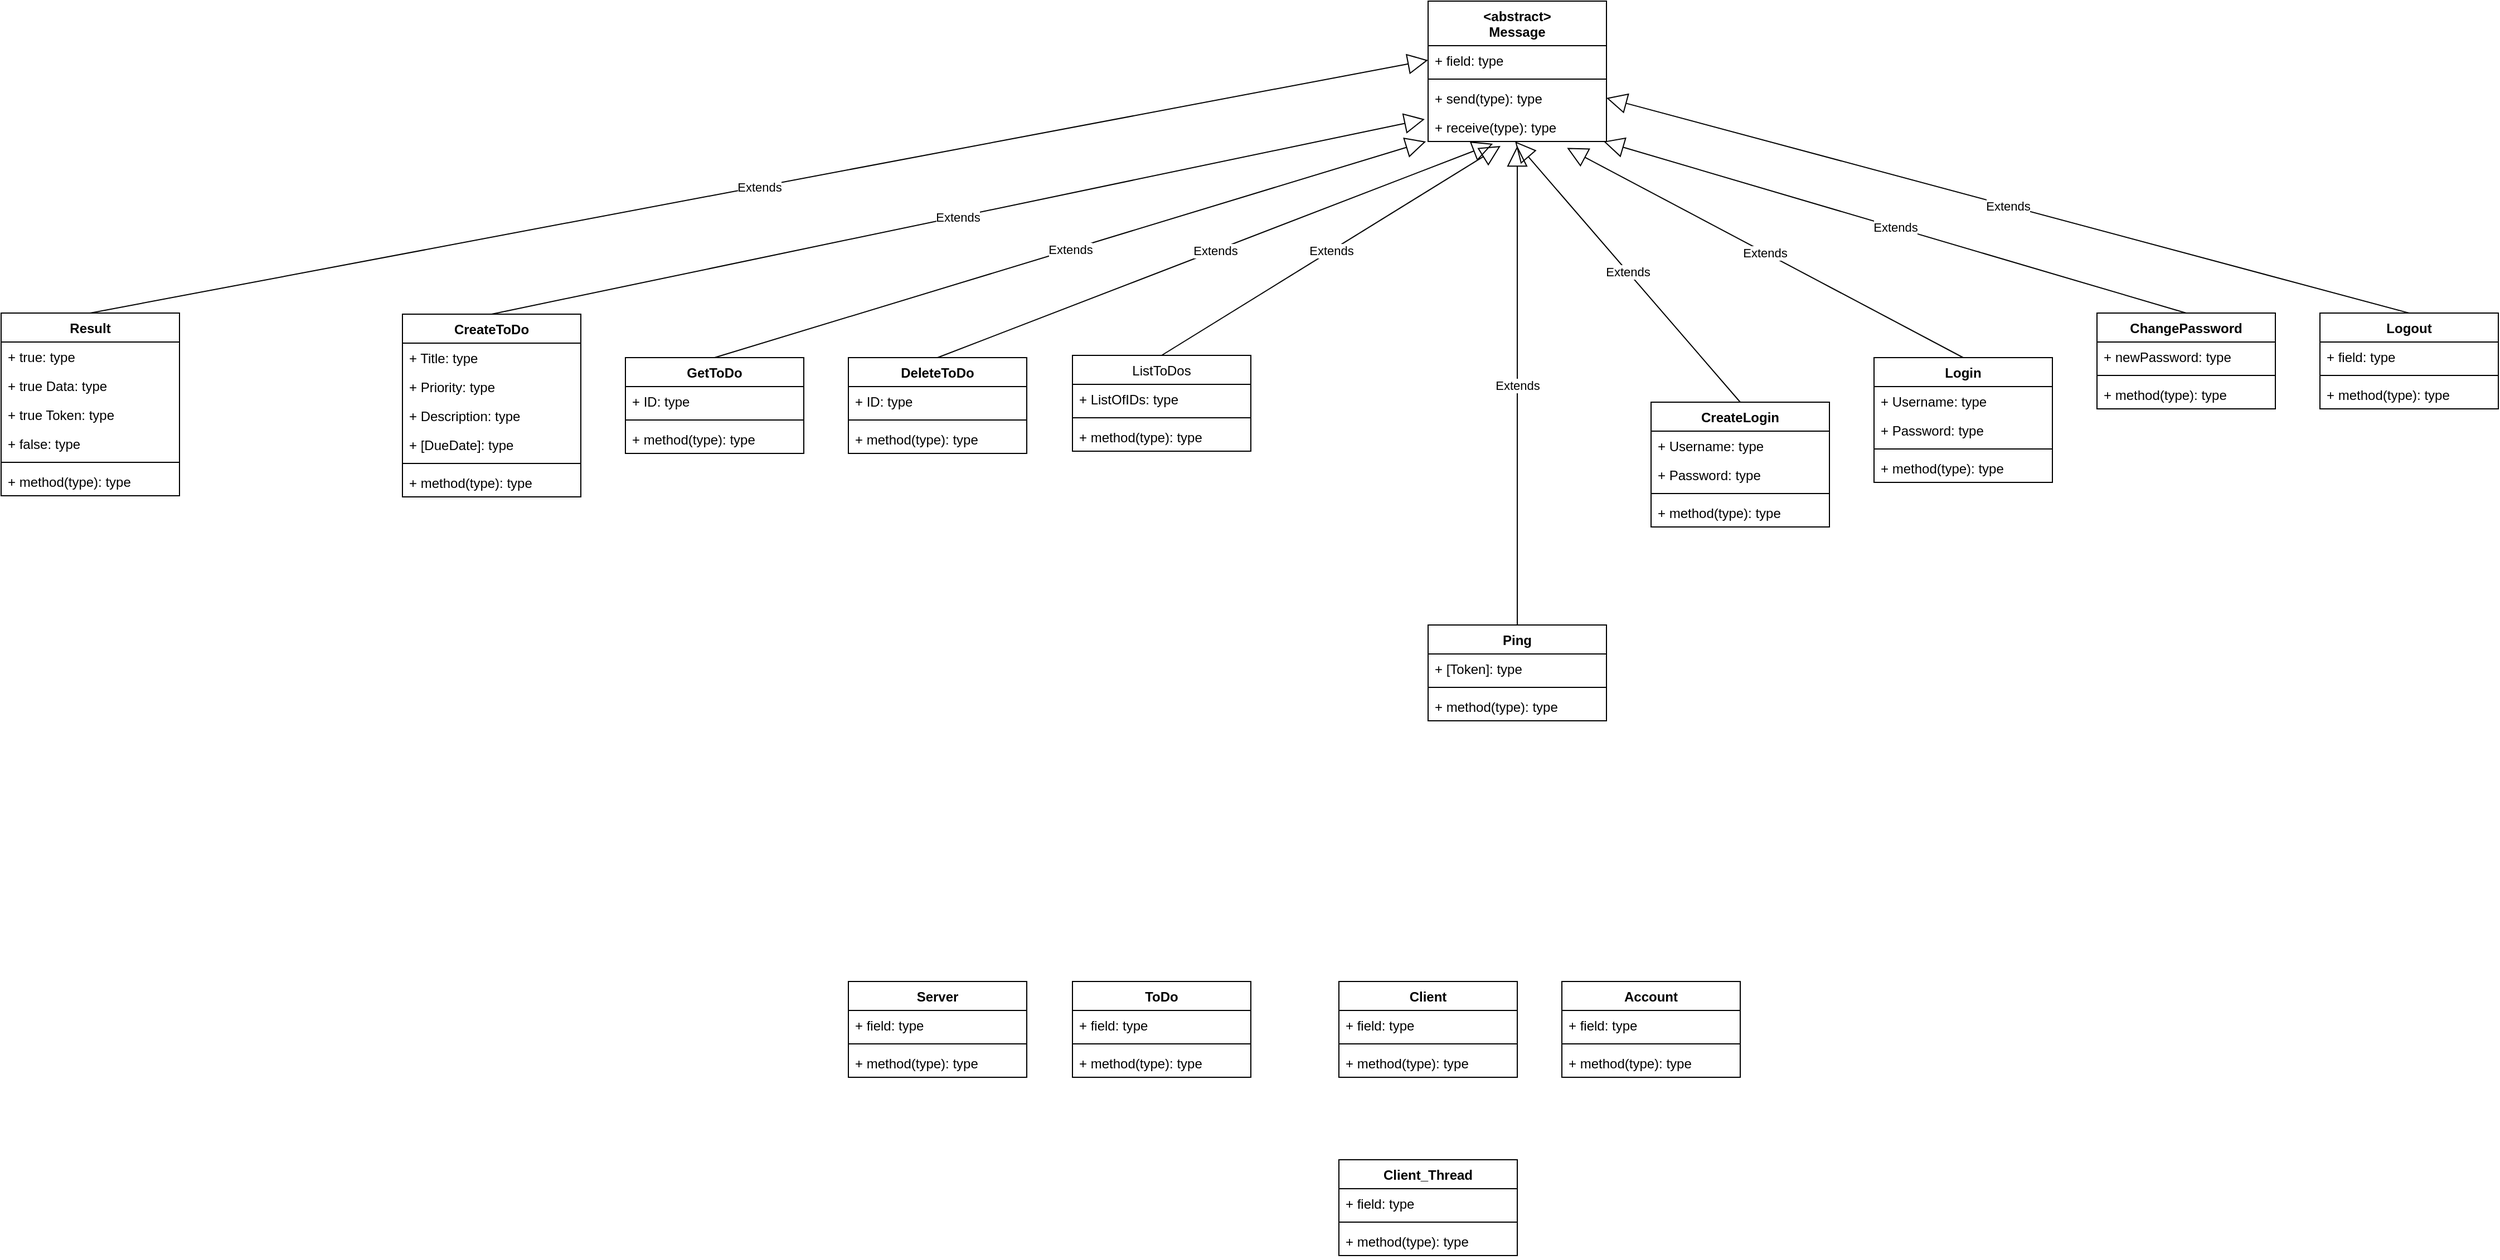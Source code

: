 <mxfile version="13.9.9" type="device"><diagram id="no9WudZWAR67EoonctpQ" name="Seite-1"><mxGraphModel dx="2155" dy="1370" grid="1" gridSize="10" guides="1" tooltips="1" connect="1" arrows="1" fold="1" page="1" pageScale="1" pageWidth="827" pageHeight="1169" math="0" shadow="0"><root><mxCell id="0"/><mxCell id="1" parent="0"/><mxCell id="TeXNoeXtq7g50QAQcH3q-9" value="Server" style="swimlane;fontStyle=1;align=center;verticalAlign=top;childLayout=stackLayout;horizontal=1;startSize=26;horizontalStack=0;resizeParent=1;resizeParentMax=0;resizeLast=0;collapsible=1;marginBottom=0;" vertex="1" parent="1"><mxGeometry x="1040" y="1560" width="160" height="86" as="geometry"/></mxCell><mxCell id="TeXNoeXtq7g50QAQcH3q-10" value="+ field: type" style="text;strokeColor=none;fillColor=none;align=left;verticalAlign=top;spacingLeft=4;spacingRight=4;overflow=hidden;rotatable=0;points=[[0,0.5],[1,0.5]];portConstraint=eastwest;" vertex="1" parent="TeXNoeXtq7g50QAQcH3q-9"><mxGeometry y="26" width="160" height="26" as="geometry"/></mxCell><mxCell id="TeXNoeXtq7g50QAQcH3q-11" value="" style="line;strokeWidth=1;fillColor=none;align=left;verticalAlign=middle;spacingTop=-1;spacingLeft=3;spacingRight=3;rotatable=0;labelPosition=right;points=[];portConstraint=eastwest;" vertex="1" parent="TeXNoeXtq7g50QAQcH3q-9"><mxGeometry y="52" width="160" height="8" as="geometry"/></mxCell><mxCell id="TeXNoeXtq7g50QAQcH3q-12" value="+ method(type): type" style="text;strokeColor=none;fillColor=none;align=left;verticalAlign=top;spacingLeft=4;spacingRight=4;overflow=hidden;rotatable=0;points=[[0,0.5],[1,0.5]];portConstraint=eastwest;" vertex="1" parent="TeXNoeXtq7g50QAQcH3q-9"><mxGeometry y="60" width="160" height="26" as="geometry"/></mxCell><mxCell id="TeXNoeXtq7g50QAQcH3q-13" value="Client" style="swimlane;fontStyle=1;align=center;verticalAlign=top;childLayout=stackLayout;horizontal=1;startSize=26;horizontalStack=0;resizeParent=1;resizeParentMax=0;resizeLast=0;collapsible=1;marginBottom=0;" vertex="1" parent="1"><mxGeometry x="1480" y="1560" width="160" height="86" as="geometry"/></mxCell><mxCell id="TeXNoeXtq7g50QAQcH3q-14" value="+ field: type" style="text;strokeColor=none;fillColor=none;align=left;verticalAlign=top;spacingLeft=4;spacingRight=4;overflow=hidden;rotatable=0;points=[[0,0.5],[1,0.5]];portConstraint=eastwest;" vertex="1" parent="TeXNoeXtq7g50QAQcH3q-13"><mxGeometry y="26" width="160" height="26" as="geometry"/></mxCell><mxCell id="TeXNoeXtq7g50QAQcH3q-15" value="" style="line;strokeWidth=1;fillColor=none;align=left;verticalAlign=middle;spacingTop=-1;spacingLeft=3;spacingRight=3;rotatable=0;labelPosition=right;points=[];portConstraint=eastwest;" vertex="1" parent="TeXNoeXtq7g50QAQcH3q-13"><mxGeometry y="52" width="160" height="8" as="geometry"/></mxCell><mxCell id="TeXNoeXtq7g50QAQcH3q-16" value="+ method(type): type" style="text;strokeColor=none;fillColor=none;align=left;verticalAlign=top;spacingLeft=4;spacingRight=4;overflow=hidden;rotatable=0;points=[[0,0.5],[1,0.5]];portConstraint=eastwest;" vertex="1" parent="TeXNoeXtq7g50QAQcH3q-13"><mxGeometry y="60" width="160" height="26" as="geometry"/></mxCell><mxCell id="TeXNoeXtq7g50QAQcH3q-17" value="Account" style="swimlane;fontStyle=1;align=center;verticalAlign=top;childLayout=stackLayout;horizontal=1;startSize=26;horizontalStack=0;resizeParent=1;resizeParentMax=0;resizeLast=0;collapsible=1;marginBottom=0;" vertex="1" parent="1"><mxGeometry x="1680" y="1560" width="160" height="86" as="geometry"/></mxCell><mxCell id="TeXNoeXtq7g50QAQcH3q-18" value="+ field: type" style="text;strokeColor=none;fillColor=none;align=left;verticalAlign=top;spacingLeft=4;spacingRight=4;overflow=hidden;rotatable=0;points=[[0,0.5],[1,0.5]];portConstraint=eastwest;" vertex="1" parent="TeXNoeXtq7g50QAQcH3q-17"><mxGeometry y="26" width="160" height="26" as="geometry"/></mxCell><mxCell id="TeXNoeXtq7g50QAQcH3q-19" value="" style="line;strokeWidth=1;fillColor=none;align=left;verticalAlign=middle;spacingTop=-1;spacingLeft=3;spacingRight=3;rotatable=0;labelPosition=right;points=[];portConstraint=eastwest;" vertex="1" parent="TeXNoeXtq7g50QAQcH3q-17"><mxGeometry y="52" width="160" height="8" as="geometry"/></mxCell><mxCell id="TeXNoeXtq7g50QAQcH3q-20" value="+ method(type): type" style="text;strokeColor=none;fillColor=none;align=left;verticalAlign=top;spacingLeft=4;spacingRight=4;overflow=hidden;rotatable=0;points=[[0,0.5],[1,0.5]];portConstraint=eastwest;" vertex="1" parent="TeXNoeXtq7g50QAQcH3q-17"><mxGeometry y="60" width="160" height="26" as="geometry"/></mxCell><mxCell id="TeXNoeXtq7g50QAQcH3q-21" value="Client_Thread" style="swimlane;fontStyle=1;align=center;verticalAlign=top;childLayout=stackLayout;horizontal=1;startSize=26;horizontalStack=0;resizeParent=1;resizeParentMax=0;resizeLast=0;collapsible=1;marginBottom=0;" vertex="1" parent="1"><mxGeometry x="1480" y="1720" width="160" height="86" as="geometry"/></mxCell><mxCell id="TeXNoeXtq7g50QAQcH3q-22" value="+ field: type" style="text;strokeColor=none;fillColor=none;align=left;verticalAlign=top;spacingLeft=4;spacingRight=4;overflow=hidden;rotatable=0;points=[[0,0.5],[1,0.5]];portConstraint=eastwest;" vertex="1" parent="TeXNoeXtq7g50QAQcH3q-21"><mxGeometry y="26" width="160" height="26" as="geometry"/></mxCell><mxCell id="TeXNoeXtq7g50QAQcH3q-23" value="" style="line;strokeWidth=1;fillColor=none;align=left;verticalAlign=middle;spacingTop=-1;spacingLeft=3;spacingRight=3;rotatable=0;labelPosition=right;points=[];portConstraint=eastwest;" vertex="1" parent="TeXNoeXtq7g50QAQcH3q-21"><mxGeometry y="52" width="160" height="8" as="geometry"/></mxCell><mxCell id="TeXNoeXtq7g50QAQcH3q-24" value="+ method(type): type" style="text;strokeColor=none;fillColor=none;align=left;verticalAlign=top;spacingLeft=4;spacingRight=4;overflow=hidden;rotatable=0;points=[[0,0.5],[1,0.5]];portConstraint=eastwest;" vertex="1" parent="TeXNoeXtq7g50QAQcH3q-21"><mxGeometry y="60" width="160" height="26" as="geometry"/></mxCell><mxCell id="TeXNoeXtq7g50QAQcH3q-25" value="ToDo" style="swimlane;fontStyle=1;align=center;verticalAlign=top;childLayout=stackLayout;horizontal=1;startSize=26;horizontalStack=0;resizeParent=1;resizeParentMax=0;resizeLast=0;collapsible=1;marginBottom=0;" vertex="1" parent="1"><mxGeometry x="1241" y="1560" width="160" height="86" as="geometry"/></mxCell><mxCell id="TeXNoeXtq7g50QAQcH3q-26" value="+ field: type" style="text;strokeColor=none;fillColor=none;align=left;verticalAlign=top;spacingLeft=4;spacingRight=4;overflow=hidden;rotatable=0;points=[[0,0.5],[1,0.5]];portConstraint=eastwest;" vertex="1" parent="TeXNoeXtq7g50QAQcH3q-25"><mxGeometry y="26" width="160" height="26" as="geometry"/></mxCell><mxCell id="TeXNoeXtq7g50QAQcH3q-27" value="" style="line;strokeWidth=1;fillColor=none;align=left;verticalAlign=middle;spacingTop=-1;spacingLeft=3;spacingRight=3;rotatable=0;labelPosition=right;points=[];portConstraint=eastwest;" vertex="1" parent="TeXNoeXtq7g50QAQcH3q-25"><mxGeometry y="52" width="160" height="8" as="geometry"/></mxCell><mxCell id="TeXNoeXtq7g50QAQcH3q-28" value="+ method(type): type" style="text;strokeColor=none;fillColor=none;align=left;verticalAlign=top;spacingLeft=4;spacingRight=4;overflow=hidden;rotatable=0;points=[[0,0.5],[1,0.5]];portConstraint=eastwest;" vertex="1" parent="TeXNoeXtq7g50QAQcH3q-25"><mxGeometry y="60" width="160" height="26" as="geometry"/></mxCell><mxCell id="TeXNoeXtq7g50QAQcH3q-30" value="&lt;abstract&gt;&#10;Message" style="swimlane;fontStyle=1;align=center;verticalAlign=top;childLayout=stackLayout;horizontal=1;startSize=40;horizontalStack=0;resizeParent=1;resizeParentMax=0;resizeLast=0;collapsible=1;marginBottom=0;" vertex="1" parent="1"><mxGeometry x="1560" y="680" width="160" height="126" as="geometry"/></mxCell><mxCell id="TeXNoeXtq7g50QAQcH3q-31" value="+ field: type" style="text;strokeColor=none;fillColor=none;align=left;verticalAlign=top;spacingLeft=4;spacingRight=4;overflow=hidden;rotatable=0;points=[[0,0.5],[1,0.5]];portConstraint=eastwest;" vertex="1" parent="TeXNoeXtq7g50QAQcH3q-30"><mxGeometry y="40" width="160" height="26" as="geometry"/></mxCell><mxCell id="TeXNoeXtq7g50QAQcH3q-32" value="" style="line;strokeWidth=1;fillColor=none;align=left;verticalAlign=middle;spacingTop=-1;spacingLeft=3;spacingRight=3;rotatable=0;labelPosition=right;points=[];portConstraint=eastwest;" vertex="1" parent="TeXNoeXtq7g50QAQcH3q-30"><mxGeometry y="66" width="160" height="8" as="geometry"/></mxCell><mxCell id="TeXNoeXtq7g50QAQcH3q-33" value="+ send(type): type" style="text;strokeColor=none;fillColor=none;align=left;verticalAlign=top;spacingLeft=4;spacingRight=4;overflow=hidden;rotatable=0;points=[[0,0.5],[1,0.5]];portConstraint=eastwest;" vertex="1" parent="TeXNoeXtq7g50QAQcH3q-30"><mxGeometry y="74" width="160" height="26" as="geometry"/></mxCell><mxCell id="TeXNoeXtq7g50QAQcH3q-34" value="+ receive(type): type" style="text;strokeColor=none;fillColor=none;align=left;verticalAlign=top;spacingLeft=4;spacingRight=4;overflow=hidden;rotatable=0;points=[[0,0.5],[1,0.5]];portConstraint=eastwest;" vertex="1" parent="TeXNoeXtq7g50QAQcH3q-30"><mxGeometry y="100" width="160" height="26" as="geometry"/></mxCell><mxCell id="TeXNoeXtq7g50QAQcH3q-35" value="CreateLogin" style="swimlane;fontStyle=1;align=center;verticalAlign=top;childLayout=stackLayout;horizontal=1;startSize=26;horizontalStack=0;resizeParent=1;resizeParentMax=0;resizeLast=0;collapsible=1;marginBottom=0;" vertex="1" parent="1"><mxGeometry x="1760" y="1040" width="160" height="112" as="geometry"/></mxCell><mxCell id="TeXNoeXtq7g50QAQcH3q-39" value="Extends" style="endArrow=block;endSize=16;endFill=0;html=1;entryX=0.488;entryY=1;entryDx=0;entryDy=0;entryPerimeter=0;" edge="1" parent="TeXNoeXtq7g50QAQcH3q-35" target="TeXNoeXtq7g50QAQcH3q-34"><mxGeometry width="160" relative="1" as="geometry"><mxPoint x="80" as="sourcePoint"/><mxPoint x="240" as="targetPoint"/></mxGeometry></mxCell><mxCell id="TeXNoeXtq7g50QAQcH3q-36" value="+ Username: type" style="text;strokeColor=none;fillColor=none;align=left;verticalAlign=top;spacingLeft=4;spacingRight=4;overflow=hidden;rotatable=0;points=[[0,0.5],[1,0.5]];portConstraint=eastwest;" vertex="1" parent="TeXNoeXtq7g50QAQcH3q-35"><mxGeometry y="26" width="160" height="26" as="geometry"/></mxCell><mxCell id="TeXNoeXtq7g50QAQcH3q-79" value="+ Password: type" style="text;strokeColor=none;fillColor=none;align=left;verticalAlign=top;spacingLeft=4;spacingRight=4;overflow=hidden;rotatable=0;points=[[0,0.5],[1,0.5]];portConstraint=eastwest;" vertex="1" parent="TeXNoeXtq7g50QAQcH3q-35"><mxGeometry y="52" width="160" height="26" as="geometry"/></mxCell><mxCell id="TeXNoeXtq7g50QAQcH3q-37" value="" style="line;strokeWidth=1;fillColor=none;align=left;verticalAlign=middle;spacingTop=-1;spacingLeft=3;spacingRight=3;rotatable=0;labelPosition=right;points=[];portConstraint=eastwest;" vertex="1" parent="TeXNoeXtq7g50QAQcH3q-35"><mxGeometry y="78" width="160" height="8" as="geometry"/></mxCell><mxCell id="TeXNoeXtq7g50QAQcH3q-38" value="+ method(type): type" style="text;strokeColor=none;fillColor=none;align=left;verticalAlign=top;spacingLeft=4;spacingRight=4;overflow=hidden;rotatable=0;points=[[0,0.5],[1,0.5]];portConstraint=eastwest;" vertex="1" parent="TeXNoeXtq7g50QAQcH3q-35"><mxGeometry y="86" width="160" height="26" as="geometry"/></mxCell><mxCell id="TeXNoeXtq7g50QAQcH3q-44" value="ChangePassword" style="swimlane;fontStyle=1;align=center;verticalAlign=top;childLayout=stackLayout;horizontal=1;startSize=26;horizontalStack=0;resizeParent=1;resizeParentMax=0;resizeLast=0;collapsible=1;marginBottom=0;" vertex="1" parent="1"><mxGeometry x="2160" y="960" width="160" height="86" as="geometry"/></mxCell><mxCell id="TeXNoeXtq7g50QAQcH3q-45" value="Extends" style="endArrow=block;endSize=16;endFill=0;html=1;entryX=0.984;entryY=1;entryDx=0;entryDy=0;entryPerimeter=0;" edge="1" parent="TeXNoeXtq7g50QAQcH3q-44" target="TeXNoeXtq7g50QAQcH3q-34"><mxGeometry width="160" relative="1" as="geometry"><mxPoint x="80" as="sourcePoint"/><mxPoint x="240" as="targetPoint"/></mxGeometry></mxCell><mxCell id="TeXNoeXtq7g50QAQcH3q-46" value="+ newPassword: type" style="text;strokeColor=none;fillColor=none;align=left;verticalAlign=top;spacingLeft=4;spacingRight=4;overflow=hidden;rotatable=0;points=[[0,0.5],[1,0.5]];portConstraint=eastwest;" vertex="1" parent="TeXNoeXtq7g50QAQcH3q-44"><mxGeometry y="26" width="160" height="26" as="geometry"/></mxCell><mxCell id="TeXNoeXtq7g50QAQcH3q-47" value="" style="line;strokeWidth=1;fillColor=none;align=left;verticalAlign=middle;spacingTop=-1;spacingLeft=3;spacingRight=3;rotatable=0;labelPosition=right;points=[];portConstraint=eastwest;" vertex="1" parent="TeXNoeXtq7g50QAQcH3q-44"><mxGeometry y="52" width="160" height="8" as="geometry"/></mxCell><mxCell id="TeXNoeXtq7g50QAQcH3q-48" value="+ method(type): type" style="text;strokeColor=none;fillColor=none;align=left;verticalAlign=top;spacingLeft=4;spacingRight=4;overflow=hidden;rotatable=0;points=[[0,0.5],[1,0.5]];portConstraint=eastwest;" vertex="1" parent="TeXNoeXtq7g50QAQcH3q-44"><mxGeometry y="60" width="160" height="26" as="geometry"/></mxCell><mxCell id="TeXNoeXtq7g50QAQcH3q-49" value="Logout" style="swimlane;fontStyle=1;align=center;verticalAlign=top;childLayout=stackLayout;horizontal=1;startSize=26;horizontalStack=0;resizeParent=1;resizeParentMax=0;resizeLast=0;collapsible=1;marginBottom=0;" vertex="1" parent="1"><mxGeometry x="2360" y="960" width="160" height="86" as="geometry"/></mxCell><mxCell id="TeXNoeXtq7g50QAQcH3q-50" value="Extends" style="endArrow=block;endSize=16;endFill=0;html=1;entryX=1;entryY=0.5;entryDx=0;entryDy=0;" edge="1" parent="TeXNoeXtq7g50QAQcH3q-49" target="TeXNoeXtq7g50QAQcH3q-33"><mxGeometry width="160" relative="1" as="geometry"><mxPoint x="80" as="sourcePoint"/><mxPoint x="240" as="targetPoint"/></mxGeometry></mxCell><mxCell id="TeXNoeXtq7g50QAQcH3q-51" value="+ field: type" style="text;strokeColor=none;fillColor=none;align=left;verticalAlign=top;spacingLeft=4;spacingRight=4;overflow=hidden;rotatable=0;points=[[0,0.5],[1,0.5]];portConstraint=eastwest;" vertex="1" parent="TeXNoeXtq7g50QAQcH3q-49"><mxGeometry y="26" width="160" height="26" as="geometry"/></mxCell><mxCell id="TeXNoeXtq7g50QAQcH3q-52" value="" style="line;strokeWidth=1;fillColor=none;align=left;verticalAlign=middle;spacingTop=-1;spacingLeft=3;spacingRight=3;rotatable=0;labelPosition=right;points=[];portConstraint=eastwest;" vertex="1" parent="TeXNoeXtq7g50QAQcH3q-49"><mxGeometry y="52" width="160" height="8" as="geometry"/></mxCell><mxCell id="TeXNoeXtq7g50QAQcH3q-53" value="+ method(type): type" style="text;strokeColor=none;fillColor=none;align=left;verticalAlign=top;spacingLeft=4;spacingRight=4;overflow=hidden;rotatable=0;points=[[0,0.5],[1,0.5]];portConstraint=eastwest;" vertex="1" parent="TeXNoeXtq7g50QAQcH3q-49"><mxGeometry y="60" width="160" height="26" as="geometry"/></mxCell><mxCell id="TeXNoeXtq7g50QAQcH3q-54" value="CreateToDo" style="swimlane;fontStyle=1;align=center;verticalAlign=top;childLayout=stackLayout;horizontal=1;startSize=26;horizontalStack=0;resizeParent=1;resizeParentMax=0;resizeLast=0;collapsible=1;marginBottom=0;" vertex="1" parent="1"><mxGeometry x="640" y="961" width="160" height="164" as="geometry"/></mxCell><mxCell id="TeXNoeXtq7g50QAQcH3q-55" value="Extends" style="endArrow=block;endSize=16;endFill=0;html=1;entryX=-0.019;entryY=0.231;entryDx=0;entryDy=0;entryPerimeter=0;" edge="1" parent="TeXNoeXtq7g50QAQcH3q-54" target="TeXNoeXtq7g50QAQcH3q-34"><mxGeometry width="160" relative="1" as="geometry"><mxPoint x="80" as="sourcePoint"/><mxPoint x="240" as="targetPoint"/></mxGeometry></mxCell><mxCell id="TeXNoeXtq7g50QAQcH3q-56" value="+ Title: type" style="text;strokeColor=none;fillColor=none;align=left;verticalAlign=top;spacingLeft=4;spacingRight=4;overflow=hidden;rotatable=0;points=[[0,0.5],[1,0.5]];portConstraint=eastwest;" vertex="1" parent="TeXNoeXtq7g50QAQcH3q-54"><mxGeometry y="26" width="160" height="26" as="geometry"/></mxCell><mxCell id="TeXNoeXtq7g50QAQcH3q-86" value="+ Priority: type" style="text;strokeColor=none;fillColor=none;align=left;verticalAlign=top;spacingLeft=4;spacingRight=4;overflow=hidden;rotatable=0;points=[[0,0.5],[1,0.5]];portConstraint=eastwest;" vertex="1" parent="TeXNoeXtq7g50QAQcH3q-54"><mxGeometry y="52" width="160" height="26" as="geometry"/></mxCell><mxCell id="TeXNoeXtq7g50QAQcH3q-87" value="+ Description: type" style="text;strokeColor=none;fillColor=none;align=left;verticalAlign=top;spacingLeft=4;spacingRight=4;overflow=hidden;rotatable=0;points=[[0,0.5],[1,0.5]];portConstraint=eastwest;" vertex="1" parent="TeXNoeXtq7g50QAQcH3q-54"><mxGeometry y="78" width="160" height="26" as="geometry"/></mxCell><mxCell id="TeXNoeXtq7g50QAQcH3q-88" value="+ [DueDate]: type" style="text;strokeColor=none;fillColor=none;align=left;verticalAlign=top;spacingLeft=4;spacingRight=4;overflow=hidden;rotatable=0;points=[[0,0.5],[1,0.5]];portConstraint=eastwest;" vertex="1" parent="TeXNoeXtq7g50QAQcH3q-54"><mxGeometry y="104" width="160" height="26" as="geometry"/></mxCell><mxCell id="TeXNoeXtq7g50QAQcH3q-57" value="" style="line;strokeWidth=1;fillColor=none;align=left;verticalAlign=middle;spacingTop=-1;spacingLeft=3;spacingRight=3;rotatable=0;labelPosition=right;points=[];portConstraint=eastwest;" vertex="1" parent="TeXNoeXtq7g50QAQcH3q-54"><mxGeometry y="130" width="160" height="8" as="geometry"/></mxCell><mxCell id="TeXNoeXtq7g50QAQcH3q-58" value="+ method(type): type" style="text;strokeColor=none;fillColor=none;align=left;verticalAlign=top;spacingLeft=4;spacingRight=4;overflow=hidden;rotatable=0;points=[[0,0.5],[1,0.5]];portConstraint=eastwest;" vertex="1" parent="TeXNoeXtq7g50QAQcH3q-54"><mxGeometry y="138" width="160" height="26" as="geometry"/></mxCell><mxCell id="TeXNoeXtq7g50QAQcH3q-59" value="GetToDo" style="swimlane;fontStyle=1;align=center;verticalAlign=top;childLayout=stackLayout;horizontal=1;startSize=26;horizontalStack=0;resizeParent=1;resizeParentMax=0;resizeLast=0;collapsible=1;marginBottom=0;" vertex="1" parent="1"><mxGeometry x="840" y="1000" width="160" height="86" as="geometry"/></mxCell><mxCell id="TeXNoeXtq7g50QAQcH3q-60" value="Extends" style="endArrow=block;endSize=16;endFill=0;html=1;entryX=-0.012;entryY=1;entryDx=0;entryDy=0;entryPerimeter=0;" edge="1" parent="TeXNoeXtq7g50QAQcH3q-59" target="TeXNoeXtq7g50QAQcH3q-34"><mxGeometry width="160" relative="1" as="geometry"><mxPoint x="80" as="sourcePoint"/><mxPoint x="240" as="targetPoint"/></mxGeometry></mxCell><mxCell id="TeXNoeXtq7g50QAQcH3q-61" value="+ ID: type" style="text;strokeColor=none;fillColor=none;align=left;verticalAlign=top;spacingLeft=4;spacingRight=4;overflow=hidden;rotatable=0;points=[[0,0.5],[1,0.5]];portConstraint=eastwest;" vertex="1" parent="TeXNoeXtq7g50QAQcH3q-59"><mxGeometry y="26" width="160" height="26" as="geometry"/></mxCell><mxCell id="TeXNoeXtq7g50QAQcH3q-62" value="" style="line;strokeWidth=1;fillColor=none;align=left;verticalAlign=middle;spacingTop=-1;spacingLeft=3;spacingRight=3;rotatable=0;labelPosition=right;points=[];portConstraint=eastwest;" vertex="1" parent="TeXNoeXtq7g50QAQcH3q-59"><mxGeometry y="52" width="160" height="8" as="geometry"/></mxCell><mxCell id="TeXNoeXtq7g50QAQcH3q-63" value="+ method(type): type" style="text;strokeColor=none;fillColor=none;align=left;verticalAlign=top;spacingLeft=4;spacingRight=4;overflow=hidden;rotatable=0;points=[[0,0.5],[1,0.5]];portConstraint=eastwest;" vertex="1" parent="TeXNoeXtq7g50QAQcH3q-59"><mxGeometry y="60" width="160" height="26" as="geometry"/></mxCell><mxCell id="TeXNoeXtq7g50QAQcH3q-64" value="DeleteToDo" style="swimlane;fontStyle=1;align=center;verticalAlign=top;childLayout=stackLayout;horizontal=1;startSize=26;horizontalStack=0;resizeParent=1;resizeParentMax=0;resizeLast=0;collapsible=1;marginBottom=0;" vertex="1" parent="1"><mxGeometry x="1040" y="1000" width="160" height="86" as="geometry"/></mxCell><mxCell id="TeXNoeXtq7g50QAQcH3q-65" value="Extends" style="endArrow=block;endSize=16;endFill=0;html=1;entryX=0.363;entryY=1.077;entryDx=0;entryDy=0;entryPerimeter=0;" edge="1" parent="TeXNoeXtq7g50QAQcH3q-64" target="TeXNoeXtq7g50QAQcH3q-34"><mxGeometry width="160" relative="1" as="geometry"><mxPoint x="80" as="sourcePoint"/><mxPoint x="240" as="targetPoint"/></mxGeometry></mxCell><mxCell id="TeXNoeXtq7g50QAQcH3q-66" value="+ ID: type" style="text;strokeColor=none;fillColor=none;align=left;verticalAlign=top;spacingLeft=4;spacingRight=4;overflow=hidden;rotatable=0;points=[[0,0.5],[1,0.5]];portConstraint=eastwest;" vertex="1" parent="TeXNoeXtq7g50QAQcH3q-64"><mxGeometry y="26" width="160" height="26" as="geometry"/></mxCell><mxCell id="TeXNoeXtq7g50QAQcH3q-67" value="" style="line;strokeWidth=1;fillColor=none;align=left;verticalAlign=middle;spacingTop=-1;spacingLeft=3;spacingRight=3;rotatable=0;labelPosition=right;points=[];portConstraint=eastwest;" vertex="1" parent="TeXNoeXtq7g50QAQcH3q-64"><mxGeometry y="52" width="160" height="8" as="geometry"/></mxCell><mxCell id="TeXNoeXtq7g50QAQcH3q-68" value="+ method(type): type" style="text;strokeColor=none;fillColor=none;align=left;verticalAlign=top;spacingLeft=4;spacingRight=4;overflow=hidden;rotatable=0;points=[[0,0.5],[1,0.5]];portConstraint=eastwest;" vertex="1" parent="TeXNoeXtq7g50QAQcH3q-64"><mxGeometry y="60" width="160" height="26" as="geometry"/></mxCell><mxCell id="TeXNoeXtq7g50QAQcH3q-69" value="ListToDos" style="swimlane;fontStyle=0;align=center;verticalAlign=top;childLayout=stackLayout;horizontal=1;startSize=26;horizontalStack=0;resizeParent=1;resizeParentMax=0;resizeLast=0;collapsible=1;marginBottom=0;" vertex="1" parent="1"><mxGeometry x="1241" y="998" width="160" height="86" as="geometry"/></mxCell><mxCell id="TeXNoeXtq7g50QAQcH3q-70" value="Extends" style="endArrow=block;endSize=16;endFill=0;html=1;entryX=0.406;entryY=1.154;entryDx=0;entryDy=0;entryPerimeter=0;" edge="1" parent="TeXNoeXtq7g50QAQcH3q-69" target="TeXNoeXtq7g50QAQcH3q-34"><mxGeometry width="160" relative="1" as="geometry"><mxPoint x="80" as="sourcePoint"/><mxPoint x="339" y="-188" as="targetPoint"/></mxGeometry></mxCell><mxCell id="TeXNoeXtq7g50QAQcH3q-71" value="+ ListOfIDs: type" style="text;strokeColor=none;fillColor=none;align=left;verticalAlign=top;spacingLeft=4;spacingRight=4;overflow=hidden;rotatable=0;points=[[0,0.5],[1,0.5]];portConstraint=eastwest;" vertex="1" parent="TeXNoeXtq7g50QAQcH3q-69"><mxGeometry y="26" width="160" height="26" as="geometry"/></mxCell><mxCell id="TeXNoeXtq7g50QAQcH3q-72" value="" style="line;strokeWidth=1;fillColor=none;align=left;verticalAlign=middle;spacingTop=-1;spacingLeft=3;spacingRight=3;rotatable=0;labelPosition=right;points=[];portConstraint=eastwest;" vertex="1" parent="TeXNoeXtq7g50QAQcH3q-69"><mxGeometry y="52" width="160" height="8" as="geometry"/></mxCell><mxCell id="TeXNoeXtq7g50QAQcH3q-73" value="+ method(type): type" style="text;strokeColor=none;fillColor=none;align=left;verticalAlign=top;spacingLeft=4;spacingRight=4;overflow=hidden;rotatable=0;points=[[0,0.5],[1,0.5]];portConstraint=eastwest;" vertex="1" parent="TeXNoeXtq7g50QAQcH3q-69"><mxGeometry y="60" width="160" height="26" as="geometry"/></mxCell><mxCell id="TeXNoeXtq7g50QAQcH3q-74" value="Ping" style="swimlane;fontStyle=1;align=center;verticalAlign=top;childLayout=stackLayout;horizontal=1;startSize=26;horizontalStack=0;resizeParent=1;resizeParentMax=0;resizeLast=0;collapsible=1;marginBottom=0;" vertex="1" parent="1"><mxGeometry x="1560" y="1240" width="160" height="86" as="geometry"/></mxCell><mxCell id="TeXNoeXtq7g50QAQcH3q-75" value="Extends" style="endArrow=block;endSize=16;endFill=0;html=1;" edge="1" parent="TeXNoeXtq7g50QAQcH3q-74"><mxGeometry width="160" relative="1" as="geometry"><mxPoint x="80" as="sourcePoint"/><mxPoint x="80" y="-430" as="targetPoint"/></mxGeometry></mxCell><mxCell id="TeXNoeXtq7g50QAQcH3q-76" value="+ [Token]: type" style="text;strokeColor=none;fillColor=none;align=left;verticalAlign=top;spacingLeft=4;spacingRight=4;overflow=hidden;rotatable=0;points=[[0,0.5],[1,0.5]];portConstraint=eastwest;" vertex="1" parent="TeXNoeXtq7g50QAQcH3q-74"><mxGeometry y="26" width="160" height="26" as="geometry"/></mxCell><mxCell id="TeXNoeXtq7g50QAQcH3q-77" value="" style="line;strokeWidth=1;fillColor=none;align=left;verticalAlign=middle;spacingTop=-1;spacingLeft=3;spacingRight=3;rotatable=0;labelPosition=right;points=[];portConstraint=eastwest;" vertex="1" parent="TeXNoeXtq7g50QAQcH3q-74"><mxGeometry y="52" width="160" height="8" as="geometry"/></mxCell><mxCell id="TeXNoeXtq7g50QAQcH3q-78" value="+ method(type): type" style="text;strokeColor=none;fillColor=none;align=left;verticalAlign=top;spacingLeft=4;spacingRight=4;overflow=hidden;rotatable=0;points=[[0,0.5],[1,0.5]];portConstraint=eastwest;" vertex="1" parent="TeXNoeXtq7g50QAQcH3q-74"><mxGeometry y="60" width="160" height="26" as="geometry"/></mxCell><mxCell id="TeXNoeXtq7g50QAQcH3q-80" value="Login" style="swimlane;fontStyle=1;align=center;verticalAlign=top;childLayout=stackLayout;horizontal=1;startSize=26;horizontalStack=0;resizeParent=1;resizeParentMax=0;resizeLast=0;collapsible=1;marginBottom=0;" vertex="1" parent="1"><mxGeometry x="1960" y="1000" width="160" height="112" as="geometry"/></mxCell><mxCell id="TeXNoeXtq7g50QAQcH3q-81" value="Extends" style="endArrow=block;endSize=16;endFill=0;html=1;entryX=0.779;entryY=1.22;entryDx=0;entryDy=0;entryPerimeter=0;" edge="1" parent="TeXNoeXtq7g50QAQcH3q-80" target="TeXNoeXtq7g50QAQcH3q-34"><mxGeometry width="160" relative="1" as="geometry"><mxPoint x="80" as="sourcePoint"/><mxPoint x="240" as="targetPoint"/></mxGeometry></mxCell><mxCell id="TeXNoeXtq7g50QAQcH3q-82" value="+ Username: type" style="text;strokeColor=none;fillColor=none;align=left;verticalAlign=top;spacingLeft=4;spacingRight=4;overflow=hidden;rotatable=0;points=[[0,0.5],[1,0.5]];portConstraint=eastwest;" vertex="1" parent="TeXNoeXtq7g50QAQcH3q-80"><mxGeometry y="26" width="160" height="26" as="geometry"/></mxCell><mxCell id="TeXNoeXtq7g50QAQcH3q-83" value="+ Password: type" style="text;strokeColor=none;fillColor=none;align=left;verticalAlign=top;spacingLeft=4;spacingRight=4;overflow=hidden;rotatable=0;points=[[0,0.5],[1,0.5]];portConstraint=eastwest;" vertex="1" parent="TeXNoeXtq7g50QAQcH3q-80"><mxGeometry y="52" width="160" height="26" as="geometry"/></mxCell><mxCell id="TeXNoeXtq7g50QAQcH3q-84" value="" style="line;strokeWidth=1;fillColor=none;align=left;verticalAlign=middle;spacingTop=-1;spacingLeft=3;spacingRight=3;rotatable=0;labelPosition=right;points=[];portConstraint=eastwest;" vertex="1" parent="TeXNoeXtq7g50QAQcH3q-80"><mxGeometry y="78" width="160" height="8" as="geometry"/></mxCell><mxCell id="TeXNoeXtq7g50QAQcH3q-85" value="+ method(type): type" style="text;strokeColor=none;fillColor=none;align=left;verticalAlign=top;spacingLeft=4;spacingRight=4;overflow=hidden;rotatable=0;points=[[0,0.5],[1,0.5]];portConstraint=eastwest;" vertex="1" parent="TeXNoeXtq7g50QAQcH3q-80"><mxGeometry y="86" width="160" height="26" as="geometry"/></mxCell><mxCell id="TeXNoeXtq7g50QAQcH3q-89" value="Result" style="swimlane;fontStyle=1;align=center;verticalAlign=top;childLayout=stackLayout;horizontal=1;startSize=26;horizontalStack=0;resizeParent=1;resizeParentMax=0;resizeLast=0;collapsible=1;marginBottom=0;" vertex="1" parent="1"><mxGeometry x="280" y="960" width="160" height="164" as="geometry"/></mxCell><mxCell id="TeXNoeXtq7g50QAQcH3q-90" value="+ true: type" style="text;strokeColor=none;fillColor=none;align=left;verticalAlign=top;spacingLeft=4;spacingRight=4;overflow=hidden;rotatable=0;points=[[0,0.5],[1,0.5]];portConstraint=eastwest;" vertex="1" parent="TeXNoeXtq7g50QAQcH3q-89"><mxGeometry y="26" width="160" height="26" as="geometry"/></mxCell><mxCell id="TeXNoeXtq7g50QAQcH3q-95" value="+ true Data: type" style="text;strokeColor=none;fillColor=none;align=left;verticalAlign=top;spacingLeft=4;spacingRight=4;overflow=hidden;rotatable=0;points=[[0,0.5],[1,0.5]];portConstraint=eastwest;" vertex="1" parent="TeXNoeXtq7g50QAQcH3q-89"><mxGeometry y="52" width="160" height="26" as="geometry"/></mxCell><mxCell id="TeXNoeXtq7g50QAQcH3q-96" value="+ true Token: type" style="text;strokeColor=none;fillColor=none;align=left;verticalAlign=top;spacingLeft=4;spacingRight=4;overflow=hidden;rotatable=0;points=[[0,0.5],[1,0.5]];portConstraint=eastwest;" vertex="1" parent="TeXNoeXtq7g50QAQcH3q-89"><mxGeometry y="78" width="160" height="26" as="geometry"/></mxCell><mxCell id="TeXNoeXtq7g50QAQcH3q-94" value="+ false: type" style="text;strokeColor=none;fillColor=none;align=left;verticalAlign=top;spacingLeft=4;spacingRight=4;overflow=hidden;rotatable=0;points=[[0,0.5],[1,0.5]];portConstraint=eastwest;" vertex="1" parent="TeXNoeXtq7g50QAQcH3q-89"><mxGeometry y="104" width="160" height="26" as="geometry"/></mxCell><mxCell id="TeXNoeXtq7g50QAQcH3q-91" value="" style="line;strokeWidth=1;fillColor=none;align=left;verticalAlign=middle;spacingTop=-1;spacingLeft=3;spacingRight=3;rotatable=0;labelPosition=right;points=[];portConstraint=eastwest;" vertex="1" parent="TeXNoeXtq7g50QAQcH3q-89"><mxGeometry y="130" width="160" height="8" as="geometry"/></mxCell><mxCell id="TeXNoeXtq7g50QAQcH3q-92" value="+ method(type): type" style="text;strokeColor=none;fillColor=none;align=left;verticalAlign=top;spacingLeft=4;spacingRight=4;overflow=hidden;rotatable=0;points=[[0,0.5],[1,0.5]];portConstraint=eastwest;" vertex="1" parent="TeXNoeXtq7g50QAQcH3q-89"><mxGeometry y="138" width="160" height="26" as="geometry"/></mxCell><mxCell id="TeXNoeXtq7g50QAQcH3q-93" value="Extends" style="endArrow=block;endSize=16;endFill=0;html=1;entryX=0;entryY=0.5;entryDx=0;entryDy=0;exitX=0.5;exitY=0;exitDx=0;exitDy=0;" edge="1" parent="1" source="TeXNoeXtq7g50QAQcH3q-89" target="TeXNoeXtq7g50QAQcH3q-31"><mxGeometry width="160" relative="1" as="geometry"><mxPoint x="730" y="971" as="sourcePoint"/><mxPoint x="1566.96" y="796.006" as="targetPoint"/></mxGeometry></mxCell></root></mxGraphModel></diagram></mxfile>